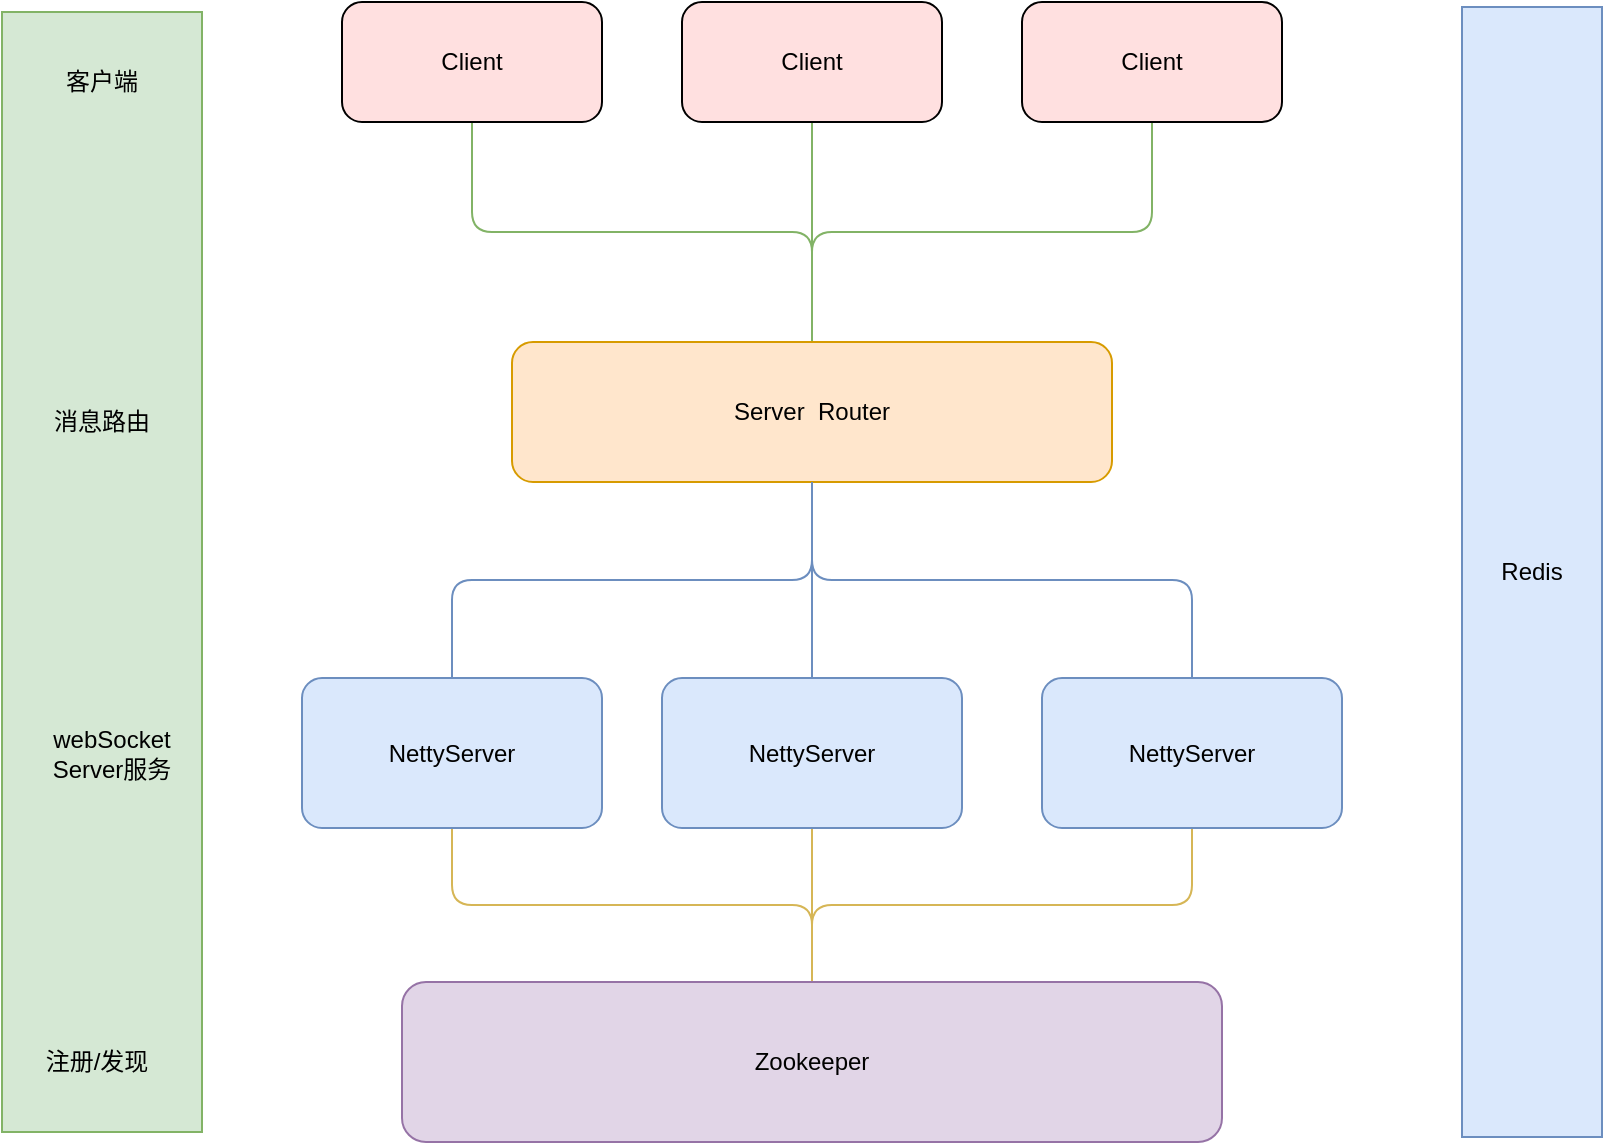 <mxfile version="12.1.3" type="github" pages="1"><diagram id="5t2hoh_crRX_Sq9KhWKZ" name="Page-1"><mxGraphModel dx="1024" dy="644" grid="1" gridSize="10" guides="1" tooltips="1" connect="1" arrows="1" fold="1" page="1" pageScale="1" pageWidth="2339" pageHeight="3300" math="0" shadow="0"><root><mxCell id="0"/><mxCell id="1" parent="0"/><mxCell id="4K-tnHPNNdMOBFRWpalY-6" style="edgeStyle=orthogonalEdgeStyle;rounded=1;orthogonalLoop=1;jettySize=auto;html=1;fillColor=#d5e8d4;strokeColor=#82b366;endArrow=none;endFill=0;" edge="1" parent="1" source="4K-tnHPNNdMOBFRWpalY-2" target="4K-tnHPNNdMOBFRWpalY-5"><mxGeometry relative="1" as="geometry"/></mxCell><mxCell id="4K-tnHPNNdMOBFRWpalY-2" value="Client" style="html=1;outlineConnect=0;whiteSpace=wrap;fillColor=#FFE0E0;strokeColor=#000000;shape=mxgraph.archimate3.application;archiType=rounded;" vertex="1" parent="1"><mxGeometry x="240" y="120" width="130" height="60" as="geometry"/></mxCell><mxCell id="4K-tnHPNNdMOBFRWpalY-7" style="edgeStyle=orthogonalEdgeStyle;rounded=0;orthogonalLoop=1;jettySize=auto;html=1;fillColor=#d5e8d4;strokeColor=#82b366;endArrow=none;endFill=0;" edge="1" parent="1" source="4K-tnHPNNdMOBFRWpalY-3"><mxGeometry relative="1" as="geometry"><mxPoint x="475" y="290" as="targetPoint"/></mxGeometry></mxCell><mxCell id="4K-tnHPNNdMOBFRWpalY-3" value="Client" style="html=1;outlineConnect=0;whiteSpace=wrap;fillColor=#FFE0E0;strokeColor=#000000;shape=mxgraph.archimate3.application;archiType=rounded;" vertex="1" parent="1"><mxGeometry x="410" y="120" width="130" height="60" as="geometry"/></mxCell><mxCell id="4K-tnHPNNdMOBFRWpalY-8" style="edgeStyle=orthogonalEdgeStyle;rounded=1;orthogonalLoop=1;jettySize=auto;html=1;exitX=0.5;exitY=1;exitDx=0;exitDy=0;exitPerimeter=0;entryX=0.5;entryY=0;entryDx=0;entryDy=0;fillColor=#d5e8d4;strokeColor=#82b366;endArrow=none;endFill=0;" edge="1" parent="1" source="4K-tnHPNNdMOBFRWpalY-4" target="4K-tnHPNNdMOBFRWpalY-5"><mxGeometry relative="1" as="geometry"/></mxCell><mxCell id="4K-tnHPNNdMOBFRWpalY-4" value="Client" style="html=1;outlineConnect=0;whiteSpace=wrap;fillColor=#FFE0E0;strokeColor=#000000;shape=mxgraph.archimate3.application;archiType=rounded;" vertex="1" parent="1"><mxGeometry x="580" y="120" width="130" height="60" as="geometry"/></mxCell><mxCell id="4K-tnHPNNdMOBFRWpalY-5" value="Server&amp;nbsp; Router" style="rounded=1;whiteSpace=wrap;html=1;fillColor=#ffe6cc;strokeColor=#d79b00;" vertex="1" parent="1"><mxGeometry x="325" y="290" width="300" height="70" as="geometry"/></mxCell><mxCell id="4K-tnHPNNdMOBFRWpalY-12" style="edgeStyle=orthogonalEdgeStyle;rounded=1;orthogonalLoop=1;jettySize=auto;html=1;entryX=0.5;entryY=1;entryDx=0;entryDy=0;fillColor=#dae8fc;strokeColor=#6c8ebf;endArrow=none;endFill=0;" edge="1" parent="1" source="4K-tnHPNNdMOBFRWpalY-9" target="4K-tnHPNNdMOBFRWpalY-5"><mxGeometry relative="1" as="geometry"/></mxCell><mxCell id="4K-tnHPNNdMOBFRWpalY-18" style="edgeStyle=orthogonalEdgeStyle;rounded=1;orthogonalLoop=1;jettySize=auto;html=1;fillColor=#fff2cc;strokeColor=#d6b656;endArrow=none;endFill=0;" edge="1" parent="1" source="4K-tnHPNNdMOBFRWpalY-9" target="4K-tnHPNNdMOBFRWpalY-16"><mxGeometry relative="1" as="geometry"/></mxCell><mxCell id="4K-tnHPNNdMOBFRWpalY-9" value="NettyServer" style="html=1;outlineConnect=0;whiteSpace=wrap;fillColor=#dae8fc;strokeColor=#6c8ebf;shape=mxgraph.archimate3.application;archiType=rounded;" vertex="1" parent="1"><mxGeometry x="220" y="458" width="150" height="75" as="geometry"/></mxCell><mxCell id="4K-tnHPNNdMOBFRWpalY-13" style="edgeStyle=orthogonalEdgeStyle;rounded=1;orthogonalLoop=1;jettySize=auto;html=1;fillColor=#dae8fc;strokeColor=#6c8ebf;endArrow=none;endFill=0;" edge="1" parent="1" source="4K-tnHPNNdMOBFRWpalY-10"><mxGeometry relative="1" as="geometry"><mxPoint x="475" y="360" as="targetPoint"/></mxGeometry></mxCell><mxCell id="4K-tnHPNNdMOBFRWpalY-19" style="edgeStyle=orthogonalEdgeStyle;rounded=1;orthogonalLoop=1;jettySize=auto;html=1;entryX=0.5;entryY=0;entryDx=0;entryDy=0;fillColor=#fff2cc;strokeColor=#d6b656;endArrow=none;endFill=0;" edge="1" parent="1" source="4K-tnHPNNdMOBFRWpalY-10" target="4K-tnHPNNdMOBFRWpalY-16"><mxGeometry relative="1" as="geometry"/></mxCell><mxCell id="4K-tnHPNNdMOBFRWpalY-10" value="NettyServer" style="html=1;outlineConnect=0;whiteSpace=wrap;fillColor=#dae8fc;strokeColor=#6c8ebf;shape=mxgraph.archimate3.application;archiType=rounded;" vertex="1" parent="1"><mxGeometry x="400" y="458" width="150" height="75" as="geometry"/></mxCell><mxCell id="4K-tnHPNNdMOBFRWpalY-15" style="edgeStyle=orthogonalEdgeStyle;rounded=1;orthogonalLoop=1;jettySize=auto;html=1;entryX=0.5;entryY=1;entryDx=0;entryDy=0;fillColor=#dae8fc;strokeColor=#6c8ebf;endArrow=none;endFill=0;" edge="1" parent="1" source="4K-tnHPNNdMOBFRWpalY-11" target="4K-tnHPNNdMOBFRWpalY-5"><mxGeometry relative="1" as="geometry"/></mxCell><mxCell id="4K-tnHPNNdMOBFRWpalY-20" style="edgeStyle=orthogonalEdgeStyle;rounded=1;orthogonalLoop=1;jettySize=auto;html=1;entryX=0.5;entryY=0;entryDx=0;entryDy=0;fillColor=#fff2cc;strokeColor=#d6b656;endArrow=none;endFill=0;" edge="1" parent="1" source="4K-tnHPNNdMOBFRWpalY-11" target="4K-tnHPNNdMOBFRWpalY-16"><mxGeometry relative="1" as="geometry"/></mxCell><mxCell id="4K-tnHPNNdMOBFRWpalY-11" value="&lt;span style=&quot;white-space: normal&quot;&gt;NettyServer&lt;/span&gt;" style="html=1;outlineConnect=0;whiteSpace=wrap;fillColor=#dae8fc;strokeColor=#6c8ebf;shape=mxgraph.archimate3.application;archiType=rounded;" vertex="1" parent="1"><mxGeometry x="590" y="458" width="150" height="75" as="geometry"/></mxCell><mxCell id="4K-tnHPNNdMOBFRWpalY-16" value="Zookeeper" style="rounded=1;whiteSpace=wrap;html=1;fillColor=#e1d5e7;strokeColor=#9673a6;" vertex="1" parent="1"><mxGeometry x="270" y="610" width="410" height="80" as="geometry"/></mxCell><mxCell id="4K-tnHPNNdMOBFRWpalY-22" value="" style="rounded=0;whiteSpace=wrap;html=1;fillColor=#d5e8d4;strokeColor=#82b366;" vertex="1" parent="1"><mxGeometry x="70" y="125" width="100" height="560" as="geometry"/></mxCell><mxCell id="4K-tnHPNNdMOBFRWpalY-23" value="客户端" style="text;html=1;strokeColor=none;fillColor=none;align=center;verticalAlign=middle;whiteSpace=wrap;rounded=0;" vertex="1" parent="1"><mxGeometry x="100" y="145" width="40" height="30" as="geometry"/></mxCell><mxCell id="4K-tnHPNNdMOBFRWpalY-24" value="消息路由" style="text;html=1;strokeColor=none;fillColor=none;align=center;verticalAlign=middle;whiteSpace=wrap;rounded=0;" vertex="1" parent="1"><mxGeometry x="95" y="317.5" width="50" height="25" as="geometry"/></mxCell><mxCell id="4K-tnHPNNdMOBFRWpalY-25" value="webSocket Server服务" style="text;html=1;strokeColor=none;fillColor=none;align=center;verticalAlign=middle;whiteSpace=wrap;rounded=0;" vertex="1" parent="1"><mxGeometry x="90" y="483.5" width="70" height="24" as="geometry"/></mxCell><mxCell id="4K-tnHPNNdMOBFRWpalY-26" value="注册/发现" style="text;html=1;strokeColor=none;fillColor=none;align=center;verticalAlign=middle;whiteSpace=wrap;rounded=0;" vertex="1" parent="1"><mxGeometry x="90" y="645" width="55" height="10" as="geometry"/></mxCell><mxCell id="4K-tnHPNNdMOBFRWpalY-28" value="Redis" style="rounded=0;whiteSpace=wrap;html=1;fillColor=#dae8fc;strokeColor=#6c8ebf;" vertex="1" parent="1"><mxGeometry x="800" y="122.5" width="70" height="565" as="geometry"/></mxCell></root></mxGraphModel></diagram></mxfile>